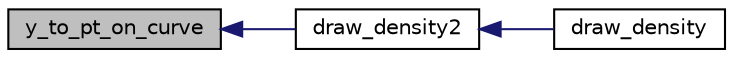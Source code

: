 digraph "y_to_pt_on_curve"
{
  edge [fontname="Helvetica",fontsize="10",labelfontname="Helvetica",labelfontsize="10"];
  node [fontname="Helvetica",fontsize="10",shape=record];
  rankdir="LR";
  Node1059 [label="y_to_pt_on_curve",height=0.2,width=0.4,color="black", fillcolor="grey75", style="filled", fontcolor="black"];
  Node1059 -> Node1060 [dir="back",color="midnightblue",fontsize="10",style="solid",fontname="Helvetica"];
  Node1060 [label="draw_density2",height=0.2,width=0.4,color="black", fillcolor="white", style="filled",URL="$de/dea/plot_8_c.html#a4325acc4eb31709cb6d3e5055c5196de"];
  Node1060 -> Node1061 [dir="back",color="midnightblue",fontsize="10",style="solid",fontname="Helvetica"];
  Node1061 [label="draw_density",height=0.2,width=0.4,color="black", fillcolor="white", style="filled",URL="$de/dea/plot_8_c.html#aacb709615412b4c930421172d579dbba"];
}
